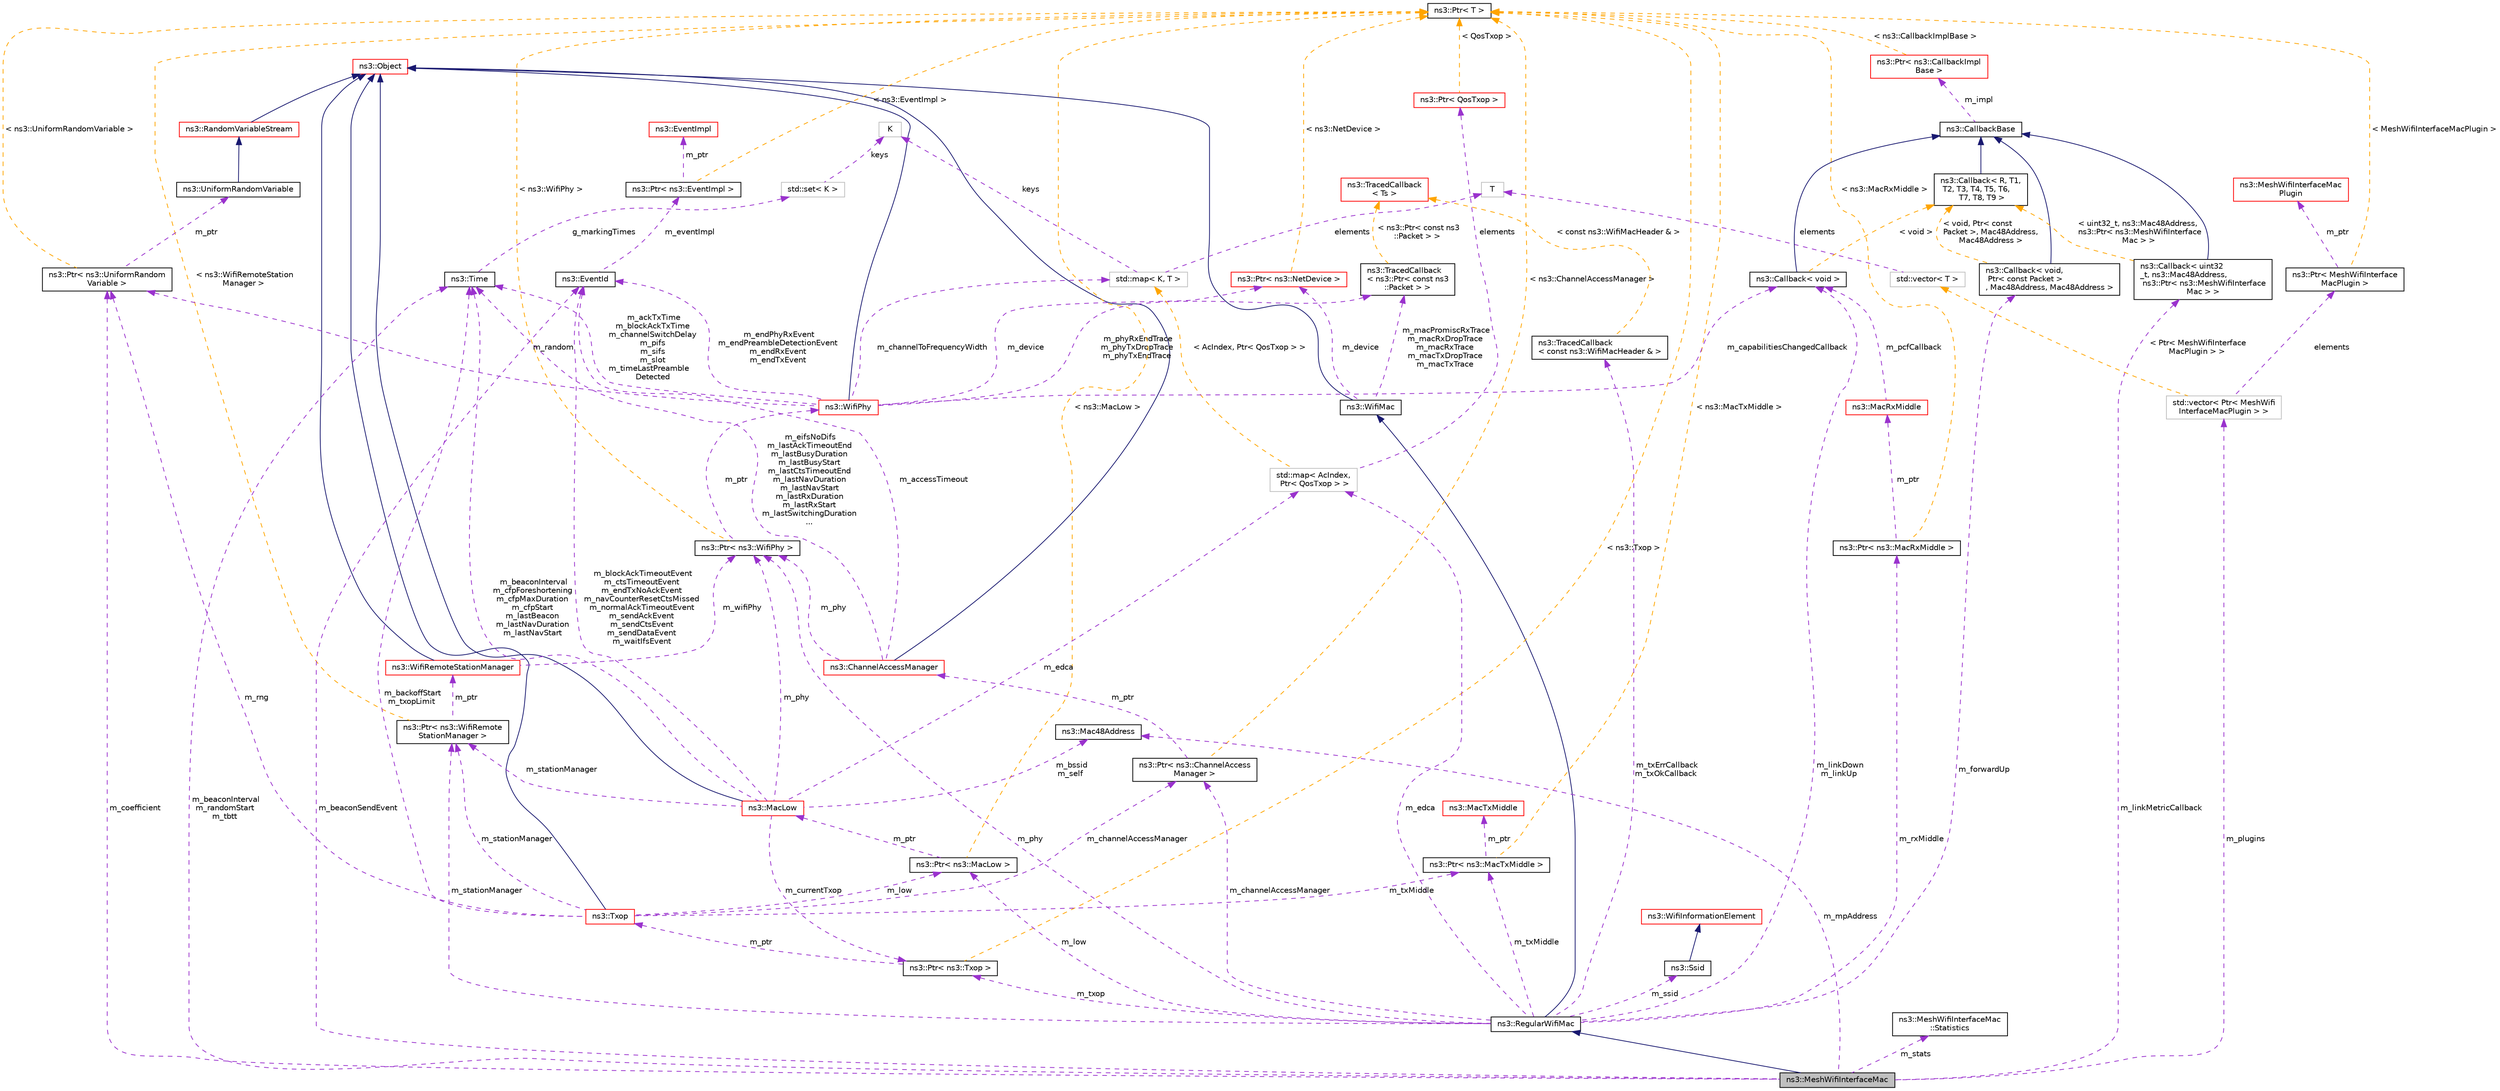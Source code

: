 digraph "ns3::MeshWifiInterfaceMac"
{
 // LATEX_PDF_SIZE
  edge [fontname="Helvetica",fontsize="10",labelfontname="Helvetica",labelfontsize="10"];
  node [fontname="Helvetica",fontsize="10",shape=record];
  Node1 [label="ns3::MeshWifiInterfaceMac",height=0.2,width=0.4,color="black", fillcolor="grey75", style="filled", fontcolor="black",tooltip="Basic MAC of mesh point Wi-Fi interface."];
  Node2 -> Node1 [dir="back",color="midnightblue",fontsize="10",style="solid",fontname="Helvetica"];
  Node2 [label="ns3::RegularWifiMac",height=0.2,width=0.4,color="black", fillcolor="white", style="filled",URL="$classns3_1_1_regular_wifi_mac.html",tooltip="base class for all MAC-level wifi objects."];
  Node3 -> Node2 [dir="back",color="midnightblue",fontsize="10",style="solid",fontname="Helvetica"];
  Node3 [label="ns3::WifiMac",height=0.2,width=0.4,color="black", fillcolor="white", style="filled",URL="$classns3_1_1_wifi_mac.html",tooltip="base class for all MAC-level wifi objects."];
  Node4 -> Node3 [dir="back",color="midnightblue",fontsize="10",style="solid",fontname="Helvetica"];
  Node4 [label="ns3::Object",height=0.2,width=0.4,color="red", fillcolor="white", style="filled",URL="$classns3_1_1_object.html",tooltip="A base class which provides memory management and object aggregation."];
  Node11 -> Node3 [dir="back",color="darkorchid3",fontsize="10",style="dashed",label=" m_macPromiscRxTrace\nm_macRxDropTrace\nm_macRxTrace\nm_macTxDropTrace\nm_macTxTrace" ,fontname="Helvetica"];
  Node11 [label="ns3::TracedCallback\l\< ns3::Ptr\< const ns3\l::Packet \> \>",height=0.2,width=0.4,color="black", fillcolor="white", style="filled",URL="$classns3_1_1_traced_callback.html",tooltip=" "];
  Node12 -> Node11 [dir="back",color="orange",fontsize="10",style="dashed",label=" \< ns3::Ptr\< const ns3\l::Packet \> \>" ,fontname="Helvetica"];
  Node12 [label="ns3::TracedCallback\l\< Ts \>",height=0.2,width=0.4,color="red", fillcolor="white", style="filled",URL="$classns3_1_1_traced_callback.html",tooltip="Forward calls to a chain of Callback."];
  Node23 -> Node3 [dir="back",color="darkorchid3",fontsize="10",style="dashed",label=" m_device" ,fontname="Helvetica"];
  Node23 [label="ns3::Ptr\< ns3::NetDevice \>",height=0.2,width=0.4,color="red", fillcolor="white", style="filled",URL="$classns3_1_1_ptr.html",tooltip=" "];
  Node19 -> Node23 [dir="back",color="orange",fontsize="10",style="dashed",label=" \< ns3::NetDevice \>" ,fontname="Helvetica"];
  Node19 [label="ns3::Ptr\< T \>",height=0.2,width=0.4,color="black", fillcolor="white", style="filled",URL="$classns3_1_1_ptr.html",tooltip="Smart pointer class similar to boost::intrusive_ptr."];
  Node25 -> Node2 [dir="back",color="darkorchid3",fontsize="10",style="dashed",label=" m_low" ,fontname="Helvetica"];
  Node25 [label="ns3::Ptr\< ns3::MacLow \>",height=0.2,width=0.4,color="black", fillcolor="white", style="filled",URL="$classns3_1_1_ptr.html",tooltip=" "];
  Node26 -> Node25 [dir="back",color="darkorchid3",fontsize="10",style="dashed",label=" m_ptr" ,fontname="Helvetica"];
  Node26 [label="ns3::MacLow",height=0.2,width=0.4,color="red", fillcolor="white", style="filled",URL="$classns3_1_1_mac_low.html",tooltip="handle RTS/CTS/Data/Ack transactions."];
  Node4 -> Node26 [dir="back",color="midnightblue",fontsize="10",style="solid",fontname="Helvetica"];
  Node27 -> Node26 [dir="back",color="darkorchid3",fontsize="10",style="dashed",label=" m_bssid\nm_self" ,fontname="Helvetica"];
  Node27 [label="ns3::Mac48Address",height=0.2,width=0.4,color="black", fillcolor="white", style="filled",URL="$classns3_1_1_mac48_address.html",tooltip="an EUI-48 address"];
  Node75 -> Node26 [dir="back",color="darkorchid3",fontsize="10",style="dashed",label=" m_stationManager" ,fontname="Helvetica"];
  Node75 [label="ns3::Ptr\< ns3::WifiRemote\lStationManager \>",height=0.2,width=0.4,color="black", fillcolor="white", style="filled",URL="$classns3_1_1_ptr.html",tooltip=" "];
  Node76 -> Node75 [dir="back",color="darkorchid3",fontsize="10",style="dashed",label=" m_ptr" ,fontname="Helvetica"];
  Node76 [label="ns3::WifiRemoteStationManager",height=0.2,width=0.4,color="red", fillcolor="white", style="filled",URL="$classns3_1_1_wifi_remote_station_manager.html",tooltip="hold a list of per-remote-station state."];
  Node4 -> Node76 [dir="back",color="midnightblue",fontsize="10",style="solid",fontname="Helvetica"];
  Node95 -> Node76 [dir="back",color="darkorchid3",fontsize="10",style="dashed",label=" m_wifiPhy" ,fontname="Helvetica"];
  Node95 [label="ns3::Ptr\< ns3::WifiPhy \>",height=0.2,width=0.4,color="black", fillcolor="white", style="filled",URL="$classns3_1_1_ptr.html",tooltip=" "];
  Node96 -> Node95 [dir="back",color="darkorchid3",fontsize="10",style="dashed",label=" m_ptr" ,fontname="Helvetica"];
  Node96 [label="ns3::WifiPhy",height=0.2,width=0.4,color="red", fillcolor="white", style="filled",URL="$classns3_1_1_wifi_phy.html",tooltip="802.11 PHY layer model"];
  Node4 -> Node96 [dir="back",color="midnightblue",fontsize="10",style="solid",fontname="Helvetica"];
  Node11 -> Node96 [dir="back",color="darkorchid3",fontsize="10",style="dashed",label=" m_phyRxEndTrace\nm_phyTxDropTrace\nm_phyTxEndTrace" ,fontname="Helvetica"];
  Node34 -> Node96 [dir="back",color="darkorchid3",fontsize="10",style="dashed",label=" m_channelToFrequencyWidth" ,fontname="Helvetica"];
  Node34 [label="std::map\< K, T \>",height=0.2,width=0.4,color="grey75", fillcolor="white", style="filled",tooltip=" "];
  Node35 -> Node34 [dir="back",color="darkorchid3",fontsize="10",style="dashed",label=" keys" ,fontname="Helvetica"];
  Node35 [label="K",height=0.2,width=0.4,color="grey75", fillcolor="white", style="filled",tooltip=" "];
  Node22 -> Node34 [dir="back",color="darkorchid3",fontsize="10",style="dashed",label=" elements" ,fontname="Helvetica"];
  Node22 [label="T",height=0.2,width=0.4,color="grey75", fillcolor="white", style="filled",tooltip=" "];
  Node112 -> Node96 [dir="back",color="darkorchid3",fontsize="10",style="dashed",label=" m_endPhyRxEvent\nm_endPreambleDetectionEvent\nm_endRxEvent\nm_endTxEvent" ,fontname="Helvetica"];
  Node112 [label="ns3::EventId",height=0.2,width=0.4,color="black", fillcolor="white", style="filled",URL="$classns3_1_1_event_id.html",tooltip="An identifier for simulation events."];
  Node113 -> Node112 [dir="back",color="darkorchid3",fontsize="10",style="dashed",label=" m_eventImpl" ,fontname="Helvetica"];
  Node113 [label="ns3::Ptr\< ns3::EventImpl \>",height=0.2,width=0.4,color="black", fillcolor="white", style="filled",URL="$classns3_1_1_ptr.html",tooltip=" "];
  Node114 -> Node113 [dir="back",color="darkorchid3",fontsize="10",style="dashed",label=" m_ptr" ,fontname="Helvetica"];
  Node114 [label="ns3::EventImpl",height=0.2,width=0.4,color="red", fillcolor="white", style="filled",URL="$classns3_1_1_event_impl.html",tooltip="A simulation event."];
  Node19 -> Node113 [dir="back",color="orange",fontsize="10",style="dashed",label=" \< ns3::EventImpl \>" ,fontname="Helvetica"];
  Node23 -> Node96 [dir="back",color="darkorchid3",fontsize="10",style="dashed",label=" m_device" ,fontname="Helvetica"];
  Node47 -> Node96 [dir="back",color="darkorchid3",fontsize="10",style="dashed",label=" m_ackTxTime\nm_blockAckTxTime\nm_channelSwitchDelay\nm_pifs\nm_sifs\nm_slot\nm_timeLastPreamble\lDetected" ,fontname="Helvetica"];
  Node47 [label="ns3::Time",height=0.2,width=0.4,color="black", fillcolor="white", style="filled",URL="$classns3_1_1_time.html",tooltip="Simulation virtual time values and global simulation resolution."];
  Node48 -> Node47 [dir="back",color="darkorchid3",fontsize="10",style="dashed",label=" g_markingTimes" ,fontname="Helvetica"];
  Node48 [label="std::set\< K \>",height=0.2,width=0.4,color="grey75", fillcolor="white", style="filled",tooltip=" "];
  Node35 -> Node48 [dir="back",color="darkorchid3",fontsize="10",style="dashed",label=" keys" ,fontname="Helvetica"];
  Node128 -> Node96 [dir="back",color="darkorchid3",fontsize="10",style="dashed",label=" m_capabilitiesChangedCallback" ,fontname="Helvetica"];
  Node128 [label="ns3::Callback\< void \>",height=0.2,width=0.4,color="black", fillcolor="white", style="filled",URL="$classns3_1_1_callback.html",tooltip=" "];
  Node15 -> Node128 [dir="back",color="midnightblue",fontsize="10",style="solid",fontname="Helvetica"];
  Node15 [label="ns3::CallbackBase",height=0.2,width=0.4,color="black", fillcolor="white", style="filled",URL="$classns3_1_1_callback_base.html",tooltip="Base class for Callback class."];
  Node16 -> Node15 [dir="back",color="darkorchid3",fontsize="10",style="dashed",label=" m_impl" ,fontname="Helvetica"];
  Node16 [label="ns3::Ptr\< ns3::CallbackImpl\lBase \>",height=0.2,width=0.4,color="red", fillcolor="white", style="filled",URL="$classns3_1_1_ptr.html",tooltip=" "];
  Node19 -> Node16 [dir="back",color="orange",fontsize="10",style="dashed",label=" \< ns3::CallbackImplBase \>" ,fontname="Helvetica"];
  Node20 -> Node128 [dir="back",color="orange",fontsize="10",style="dashed",label=" \< void \>" ,fontname="Helvetica"];
  Node20 [label="ns3::Callback\< R, T1,\l T2, T3, T4, T5, T6,\l T7, T8, T9 \>",height=0.2,width=0.4,color="black", fillcolor="white", style="filled",URL="$classns3_1_1_callback.html",tooltip="Callback template class."];
  Node15 -> Node20 [dir="back",color="midnightblue",fontsize="10",style="solid",fontname="Helvetica"];
  Node146 -> Node96 [dir="back",color="darkorchid3",fontsize="10",style="dashed",label=" m_random" ,fontname="Helvetica"];
  Node146 [label="ns3::Ptr\< ns3::UniformRandom\lVariable \>",height=0.2,width=0.4,color="black", fillcolor="white", style="filled",URL="$classns3_1_1_ptr.html",tooltip=" "];
  Node147 -> Node146 [dir="back",color="darkorchid3",fontsize="10",style="dashed",label=" m_ptr" ,fontname="Helvetica"];
  Node147 [label="ns3::UniformRandomVariable",height=0.2,width=0.4,color="black", fillcolor="white", style="filled",URL="$classns3_1_1_uniform_random_variable.html",tooltip="The uniform distribution Random Number Generator (RNG)."];
  Node148 -> Node147 [dir="back",color="midnightblue",fontsize="10",style="solid",fontname="Helvetica"];
  Node148 [label="ns3::RandomVariableStream",height=0.2,width=0.4,color="red", fillcolor="white", style="filled",URL="$classns3_1_1_random_variable_stream.html",tooltip="The basic uniform Random Number Generator (RNG)."];
  Node4 -> Node148 [dir="back",color="midnightblue",fontsize="10",style="solid",fontname="Helvetica"];
  Node19 -> Node146 [dir="back",color="orange",fontsize="10",style="dashed",label=" \< ns3::UniformRandomVariable \>" ,fontname="Helvetica"];
  Node19 -> Node95 [dir="back",color="orange",fontsize="10",style="dashed",label=" \< ns3::WifiPhy \>" ,fontname="Helvetica"];
  Node19 -> Node75 [dir="back",color="orange",fontsize="10",style="dashed",label=" \< ns3::WifiRemoteStation\lManager \>" ,fontname="Helvetica"];
  Node70 -> Node26 [dir="back",color="darkorchid3",fontsize="10",style="dashed",label=" m_edca" ,fontname="Helvetica"];
  Node70 [label="std::map\< AcIndex,\l Ptr\< QosTxop \> \>",height=0.2,width=0.4,color="grey75", fillcolor="white", style="filled",tooltip=" "];
  Node71 -> Node70 [dir="back",color="darkorchid3",fontsize="10",style="dashed",label=" elements" ,fontname="Helvetica"];
  Node71 [label="ns3::Ptr\< QosTxop \>",height=0.2,width=0.4,color="red", fillcolor="white", style="filled",URL="$classns3_1_1_ptr.html",tooltip=" "];
  Node19 -> Node71 [dir="back",color="orange",fontsize="10",style="dashed",label=" \< QosTxop \>" ,fontname="Helvetica"];
  Node34 -> Node70 [dir="back",color="orange",fontsize="10",style="dashed",label=" \< AcIndex, Ptr\< QosTxop \> \>" ,fontname="Helvetica"];
  Node112 -> Node26 [dir="back",color="darkorchid3",fontsize="10",style="dashed",label=" m_blockAckTimeoutEvent\nm_ctsTimeoutEvent\nm_endTxNoAckEvent\nm_navCounterResetCtsMissed\nm_normalAckTimeoutEvent\nm_sendAckEvent\nm_sendCtsEvent\nm_sendDataEvent\nm_waitIfsEvent" ,fontname="Helvetica"];
  Node47 -> Node26 [dir="back",color="darkorchid3",fontsize="10",style="dashed",label=" m_beaconInterval\nm_cfpForeshortening\nm_cfpMaxDuration\nm_cfpStart\nm_lastBeacon\nm_lastNavDuration\nm_lastNavStart" ,fontname="Helvetica"];
  Node95 -> Node26 [dir="back",color="darkorchid3",fontsize="10",style="dashed",label=" m_phy" ,fontname="Helvetica"];
  Node237 -> Node26 [dir="back",color="darkorchid3",fontsize="10",style="dashed",label=" m_currentTxop" ,fontname="Helvetica"];
  Node237 [label="ns3::Ptr\< ns3::Txop \>",height=0.2,width=0.4,color="black", fillcolor="white", style="filled",URL="$classns3_1_1_ptr.html",tooltip=" "];
  Node73 -> Node237 [dir="back",color="darkorchid3",fontsize="10",style="dashed",label=" m_ptr" ,fontname="Helvetica"];
  Node73 [label="ns3::Txop",height=0.2,width=0.4,color="red", fillcolor="white", style="filled",URL="$classns3_1_1_txop.html",tooltip="Handle packet fragmentation and retransmissions for data and management frames."];
  Node4 -> Node73 [dir="back",color="midnightblue",fontsize="10",style="solid",fontname="Helvetica"];
  Node25 -> Node73 [dir="back",color="darkorchid3",fontsize="10",style="dashed",label=" m_low" ,fontname="Helvetica"];
  Node75 -> Node73 [dir="back",color="darkorchid3",fontsize="10",style="dashed",label=" m_stationManager" ,fontname="Helvetica"];
  Node47 -> Node73 [dir="back",color="darkorchid3",fontsize="10",style="dashed",label=" m_backoffStart\nm_txopLimit" ,fontname="Helvetica"];
  Node196 -> Node73 [dir="back",color="darkorchid3",fontsize="10",style="dashed",label=" m_channelAccessManager" ,fontname="Helvetica"];
  Node196 [label="ns3::Ptr\< ns3::ChannelAccess\lManager \>",height=0.2,width=0.4,color="black", fillcolor="white", style="filled",URL="$classns3_1_1_ptr.html",tooltip=" "];
  Node197 -> Node196 [dir="back",color="darkorchid3",fontsize="10",style="dashed",label=" m_ptr" ,fontname="Helvetica"];
  Node197 [label="ns3::ChannelAccessManager",height=0.2,width=0.4,color="red", fillcolor="white", style="filled",URL="$classns3_1_1_channel_access_manager.html",tooltip="Manage a set of ns3::Txop."];
  Node4 -> Node197 [dir="back",color="midnightblue",fontsize="10",style="solid",fontname="Helvetica"];
  Node112 -> Node197 [dir="back",color="darkorchid3",fontsize="10",style="dashed",label=" m_accessTimeout" ,fontname="Helvetica"];
  Node47 -> Node197 [dir="back",color="darkorchid3",fontsize="10",style="dashed",label=" m_eifsNoDifs\nm_lastAckTimeoutEnd\nm_lastBusyDuration\nm_lastBusyStart\nm_lastCtsTimeoutEnd\nm_lastNavDuration\nm_lastNavStart\nm_lastRxDuration\nm_lastRxStart\nm_lastSwitchingDuration\n..." ,fontname="Helvetica"];
  Node95 -> Node197 [dir="back",color="darkorchid3",fontsize="10",style="dashed",label=" m_phy" ,fontname="Helvetica"];
  Node19 -> Node196 [dir="back",color="orange",fontsize="10",style="dashed",label=" \< ns3::ChannelAccessManager \>" ,fontname="Helvetica"];
  Node146 -> Node73 [dir="back",color="darkorchid3",fontsize="10",style="dashed",label=" m_rng" ,fontname="Helvetica"];
  Node206 -> Node73 [dir="back",color="darkorchid3",fontsize="10",style="dashed",label=" m_txMiddle" ,fontname="Helvetica"];
  Node206 [label="ns3::Ptr\< ns3::MacTxMiddle \>",height=0.2,width=0.4,color="black", fillcolor="white", style="filled",URL="$classns3_1_1_ptr.html",tooltip=" "];
  Node207 -> Node206 [dir="back",color="darkorchid3",fontsize="10",style="dashed",label=" m_ptr" ,fontname="Helvetica"];
  Node207 [label="ns3::MacTxMiddle",height=0.2,width=0.4,color="red", fillcolor="white", style="filled",URL="$classns3_1_1_mac_tx_middle.html",tooltip="Handles sequence numbering of IEEE 802.11 data frames."];
  Node19 -> Node206 [dir="back",color="orange",fontsize="10",style="dashed",label=" \< ns3::MacTxMiddle \>" ,fontname="Helvetica"];
  Node19 -> Node237 [dir="back",color="orange",fontsize="10",style="dashed",label=" \< ns3::Txop \>" ,fontname="Helvetica"];
  Node19 -> Node25 [dir="back",color="orange",fontsize="10",style="dashed",label=" \< ns3::MacLow \>" ,fontname="Helvetica"];
  Node240 -> Node2 [dir="back",color="darkorchid3",fontsize="10",style="dashed",label=" m_ssid" ,fontname="Helvetica"];
  Node240 [label="ns3::Ssid",height=0.2,width=0.4,color="black", fillcolor="white", style="filled",URL="$classns3_1_1_ssid.html",tooltip="The IEEE 802.11 SSID Information Element."];
  Node82 -> Node240 [dir="back",color="midnightblue",fontsize="10",style="solid",fontname="Helvetica"];
  Node82 [label="ns3::WifiInformationElement",height=0.2,width=0.4,color="red", fillcolor="white", style="filled",URL="$classns3_1_1_wifi_information_element.html",tooltip="Information element, as defined in 802.11-2007 standard."];
  Node75 -> Node2 [dir="back",color="darkorchid3",fontsize="10",style="dashed",label=" m_stationManager" ,fontname="Helvetica"];
  Node241 -> Node2 [dir="back",color="darkorchid3",fontsize="10",style="dashed",label=" m_txErrCallback\nm_txOkCallback" ,fontname="Helvetica"];
  Node241 [label="ns3::TracedCallback\l\< const ns3::WifiMacHeader & \>",height=0.2,width=0.4,color="black", fillcolor="white", style="filled",URL="$classns3_1_1_traced_callback.html",tooltip=" "];
  Node12 -> Node241 [dir="back",color="orange",fontsize="10",style="dashed",label=" \< const ns3::WifiMacHeader & \>" ,fontname="Helvetica"];
  Node70 -> Node2 [dir="back",color="darkorchid3",fontsize="10",style="dashed",label=" m_edca" ,fontname="Helvetica"];
  Node196 -> Node2 [dir="back",color="darkorchid3",fontsize="10",style="dashed",label=" m_channelAccessManager" ,fontname="Helvetica"];
  Node128 -> Node2 [dir="back",color="darkorchid3",fontsize="10",style="dashed",label=" m_linkDown\nm_linkUp" ,fontname="Helvetica"];
  Node242 -> Node2 [dir="back",color="darkorchid3",fontsize="10",style="dashed",label=" m_rxMiddle" ,fontname="Helvetica"];
  Node242 [label="ns3::Ptr\< ns3::MacRxMiddle \>",height=0.2,width=0.4,color="black", fillcolor="white", style="filled",URL="$classns3_1_1_ptr.html",tooltip=" "];
  Node243 -> Node242 [dir="back",color="darkorchid3",fontsize="10",style="dashed",label=" m_ptr" ,fontname="Helvetica"];
  Node243 [label="ns3::MacRxMiddle",height=0.2,width=0.4,color="red", fillcolor="white", style="filled",URL="$classns3_1_1_mac_rx_middle.html",tooltip="This class handles duplicate detection and recomposition of fragments."];
  Node128 -> Node243 [dir="back",color="darkorchid3",fontsize="10",style="dashed",label=" m_pcfCallback" ,fontname="Helvetica"];
  Node19 -> Node242 [dir="back",color="orange",fontsize="10",style="dashed",label=" \< ns3::MacRxMiddle \>" ,fontname="Helvetica"];
  Node249 -> Node2 [dir="back",color="darkorchid3",fontsize="10",style="dashed",label=" m_forwardUp" ,fontname="Helvetica"];
  Node249 [label="ns3::Callback\< void,\l Ptr\< const Packet \>\l, Mac48Address, Mac48Address \>",height=0.2,width=0.4,color="black", fillcolor="white", style="filled",URL="$classns3_1_1_callback.html",tooltip=" "];
  Node15 -> Node249 [dir="back",color="midnightblue",fontsize="10",style="solid",fontname="Helvetica"];
  Node20 -> Node249 [dir="back",color="orange",fontsize="10",style="dashed",label=" \< void, Ptr\< const\l Packet \>, Mac48Address,\l Mac48Address \>" ,fontname="Helvetica"];
  Node95 -> Node2 [dir="back",color="darkorchid3",fontsize="10",style="dashed",label=" m_phy" ,fontname="Helvetica"];
  Node206 -> Node2 [dir="back",color="darkorchid3",fontsize="10",style="dashed",label=" m_txMiddle" ,fontname="Helvetica"];
  Node237 -> Node2 [dir="back",color="darkorchid3",fontsize="10",style="dashed",label=" m_txop" ,fontname="Helvetica"];
  Node250 -> Node1 [dir="back",color="darkorchid3",fontsize="10",style="dashed",label=" m_stats" ,fontname="Helvetica"];
  Node250 [label="ns3::MeshWifiInterfaceMac\l::Statistics",height=0.2,width=0.4,color="black", fillcolor="white", style="filled",URL="$structns3_1_1_mesh_wifi_interface_mac_1_1_statistics.html",tooltip="Statistics:"];
  Node27 -> Node1 [dir="back",color="darkorchid3",fontsize="10",style="dashed",label=" m_mpAddress" ,fontname="Helvetica"];
  Node251 -> Node1 [dir="back",color="darkorchid3",fontsize="10",style="dashed",label=" m_linkMetricCallback" ,fontname="Helvetica"];
  Node251 [label="ns3::Callback\< uint32\l_t, ns3::Mac48Address,\l ns3::Ptr\< ns3::MeshWifiInterface\lMac \> \>",height=0.2,width=0.4,color="black", fillcolor="white", style="filled",URL="$classns3_1_1_callback.html",tooltip=" "];
  Node15 -> Node251 [dir="back",color="midnightblue",fontsize="10",style="solid",fontname="Helvetica"];
  Node20 -> Node251 [dir="back",color="orange",fontsize="10",style="dashed",label=" \< uint32_t, ns3::Mac48Address,\l ns3::Ptr\< ns3::MeshWifiInterface\lMac \> \>" ,fontname="Helvetica"];
  Node112 -> Node1 [dir="back",color="darkorchid3",fontsize="10",style="dashed",label=" m_beaconSendEvent" ,fontname="Helvetica"];
  Node47 -> Node1 [dir="back",color="darkorchid3",fontsize="10",style="dashed",label=" m_beaconInterval\nm_randomStart\nm_tbtt" ,fontname="Helvetica"];
  Node146 -> Node1 [dir="back",color="darkorchid3",fontsize="10",style="dashed",label=" m_coefficient" ,fontname="Helvetica"];
  Node252 -> Node1 [dir="back",color="darkorchid3",fontsize="10",style="dashed",label=" m_plugins" ,fontname="Helvetica"];
  Node252 [label="std::vector\< Ptr\< MeshWifi\lInterfaceMacPlugin \> \>",height=0.2,width=0.4,color="grey75", fillcolor="white", style="filled",tooltip=" "];
  Node253 -> Node252 [dir="back",color="darkorchid3",fontsize="10",style="dashed",label=" elements" ,fontname="Helvetica"];
  Node253 [label="ns3::Ptr\< MeshWifiInterface\lMacPlugin \>",height=0.2,width=0.4,color="black", fillcolor="white", style="filled",URL="$classns3_1_1_ptr.html",tooltip=" "];
  Node254 -> Node253 [dir="back",color="darkorchid3",fontsize="10",style="dashed",label=" m_ptr" ,fontname="Helvetica"];
  Node254 [label="ns3::MeshWifiInterfaceMac\lPlugin",height=0.2,width=0.4,color="red", fillcolor="white", style="filled",URL="$classns3_1_1_mesh_wifi_interface_mac_plugin.html",tooltip="Common interface for mesh point interface MAC plugins."];
  Node19 -> Node253 [dir="back",color="orange",fontsize="10",style="dashed",label=" \< MeshWifiInterfaceMacPlugin \>" ,fontname="Helvetica"];
  Node56 -> Node252 [dir="back",color="orange",fontsize="10",style="dashed",label=" \< Ptr\< MeshWifiInterface\lMacPlugin \> \>" ,fontname="Helvetica"];
  Node56 [label="std::vector\< T \>",height=0.2,width=0.4,color="grey75", fillcolor="white", style="filled",tooltip=" "];
  Node22 -> Node56 [dir="back",color="darkorchid3",fontsize="10",style="dashed",label=" elements" ,fontname="Helvetica"];
}
